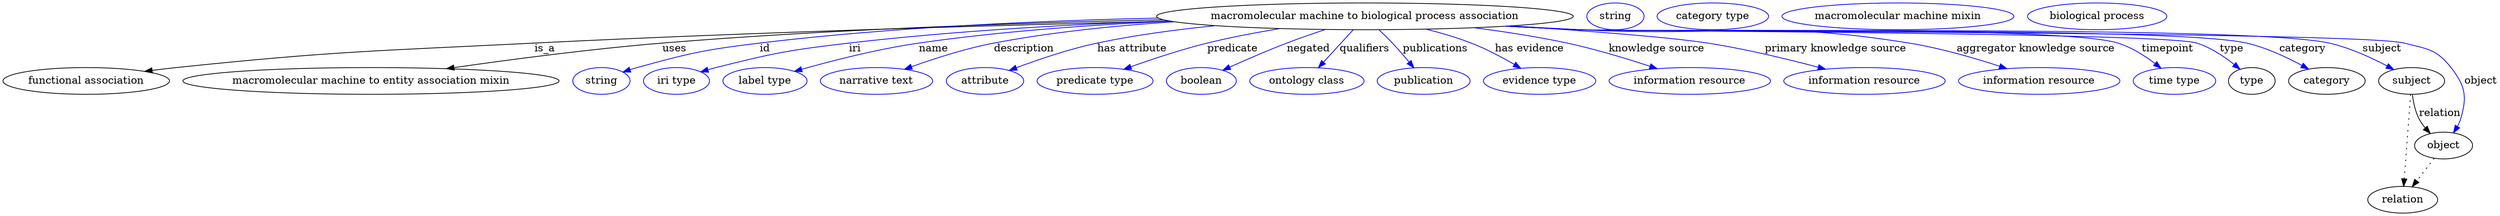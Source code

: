 digraph {
	graph [bb="0,0,3351.8,283"];
	node [label="\N"];
	"macromolecular machine to biological process association"	[height=0.5,
		label="macromolecular machine to biological process association",
		pos="1828.8,265",
		width=7.7813];
	"functional association"	[height=0.5,
		pos="111.79,178",
		width=3.1053];
	"macromolecular machine to biological process association" -> "functional association"	[label=is_a,
		lp="727.79,221.5",
		pos="e,190.45,190.88 1567.3,258.53 1341.3,253.15 1005.9,243.6 713.79,229 499.78,218.3 445.91,218.25 232.79,196 222.29,194.9 211.3,193.59 \
200.41,192.19"];
	"macromolecular machine to entity association mixin"	[height=0.5,
		pos="494.79,178",
		width=7.023];
	"macromolecular machine to biological process association" -> "macromolecular machine to entity association mixin"	[label=uses,
		lp="902.29,221.5",
		pos="e,596.2,194.52 1557.8,260.41 1369.2,256.33 1111.8,247.61 885.79,229 791.31,221.22 684.58,207.22 606.54,196.01"];
	id	[color=blue,
		height=0.5,
		label=string,
		pos="803.79,178",
		width=1.0652];
	"macromolecular machine to biological process association" -> id	[color=blue,
		label=id,
		lp="1023.8,221.5",
		pos="e,832.77,190.01 1550.8,262.61 1393.6,259.17 1193.6,250.37 1016.8,229 942.54,220.03 923.89,215.87 851.79,196 848.68,195.14 845.48,\
194.18 842.28,193.17",
		style=solid];
	iri	[color=blue,
		height=0.5,
		label="iri type",
		pos="904.79,178",
		width=1.2277];
	"macromolecular machine to biological process association" -> iri	[color=blue,
		label=iri,
		lp="1143.8,221.5",
		pos="e,937.4,190.18 1564.8,258.91 1435.2,254.31 1277,245.58 1135.8,229 1055.9,219.62 1035.8,215.66 957.79,196 954.36,195.14 950.83,194.17 \
947.29,193.15",
		style=solid];
	name	[color=blue,
		height=0.5,
		label="label type",
		pos="1023.8,178",
		width=1.5707];
	"macromolecular machine to biological process association" -> name	[color=blue,
		label=name,
		lp="1249.8,221.5",
		pos="e,1063.2,190.9 1567.2,258.54 1462,253.79 1339.7,245.04 1229.8,229 1175.5,221.07 1114.5,205.4 1073.1,193.71",
		style=solid];
	description	[color=blue,
		height=0.5,
		label="narrative text",
		pos="1173.8,178",
		width=2.0943];
	"macromolecular machine to biological process association" -> description	[color=blue,
		label=description,
		lp="1371.3,221.5",
		pos="e,1211.2,193.7 1572.7,257.7 1494.5,252.64 1408.7,243.92 1330.8,229 1293,221.77 1251.6,208.34 1220.8,197.22",
		style=solid];
	"has attribute"	[color=blue,
		height=0.5,
		label=attribute,
		pos="1318.8,178",
		width=1.4443];
	"macromolecular machine to biological process association" -> "has attribute"	[color=blue,
		label="has attribute",
		lp="1516.8,221.5",
		pos="e,1351.5,192.18 1628.2,252.39 1576.3,247.22 1520.6,239.76 1469.8,229 1432.3,221.07 1391.1,207.04 1361.2,195.85",
		style=solid];
	predicate	[color=blue,
		height=0.5,
		label="predicate type",
		pos="1466.8,178",
		width=2.1665];
	"macromolecular machine to biological process association" -> predicate	[color=blue,
		label=predicate,
		lp="1651.8,221.5",
		pos="e,1505.7,193.75 1715.3,248.5 1683.6,243.27 1649.2,236.74 1617.8,229 1583,220.41 1544.6,207.67 1515.3,197.2",
		style=solid];
	negated	[color=blue,
		height=0.5,
		label=boolean,
		pos="1609.8,178",
		width=1.2999];
	"macromolecular machine to biological process association" -> negated	[color=blue,
		label=negated,
		lp="1752.8,221.5",
		pos="e,1638.5,192.48 1775.6,247.31 1758.9,241.8 1740.5,235.42 1723.8,229 1698.1,219.12 1669.8,206.72 1647.9,196.74",
		style=solid];
	qualifiers	[color=blue,
		height=0.5,
		label="ontology class",
		pos="1750.8,178",
		width=2.1304];
	"macromolecular machine to biological process association" -> qualifiers	[color=blue,
		label=qualifiers,
		lp="1828.3,221.5",
		pos="e,1766.3,195.89 1813,246.8 1801.6,234.39 1786.1,217.46 1773.4,203.62",
		style=solid];
	publications	[color=blue,
		height=0.5,
		label=publication,
		pos="1907.8,178",
		width=1.7332];
	"macromolecular machine to biological process association" -> publications	[color=blue,
		label=publications,
		lp="1923.8,221.5",
		pos="e,1894.6,195.62 1847.6,246.96 1853.6,241.37 1860.1,235.05 1865.8,229 1873.4,220.96 1881.3,211.79 1888.1,203.52",
		style=solid];
	"has evidence"	[color=blue,
		height=0.5,
		label="evidence type",
		pos="2063.8,178",
		width=2.0943];
	"macromolecular machine to biological process association" -> "has evidence"	[color=blue,
		label="has evidence",
		lp="2050.3,221.5",
		pos="e,2038.5,195.08 1910.8,247.76 1931.1,242.71 1952.5,236.47 1971.8,229 1991.7,221.31 2012.7,210.17 2029.5,200.36",
		style=solid];
	"knowledge source"	[color=blue,
		height=0.5,
		label="information resource",
		pos="2265.8,178",
		width=3.015];
	"macromolecular machine to biological process association" -> "knowledge source"	[color=blue,
		label="knowledge source",
		lp="2221.3,221.5",
		pos="e,2221.8,194.5 1975.7,249.64 2016.4,244.42 2060.5,237.63 2100.8,229 2138.6,220.9 2180.2,208.25 2212.2,197.7",
		style=solid];
	"primary knowledge source"	[color=blue,
		height=0.5,
		label="information resource",
		pos="2500.8,178",
		width=3.015];
	"macromolecular machine to biological process association" -> "primary knowledge source"	[color=blue,
		label="primary knowledge source",
		lp="2461.8,221.5",
		pos="e,2448.3,193.85 2025.1,252.16 2126.7,245.42 2239.7,236.79 2289.8,229 2340.4,221.13 2396.8,207.5 2438.6,196.45",
		style=solid];
	"aggregator knowledge source"	[color=blue,
		height=0.5,
		label="information resource",
		pos="2735.8,178",
		width=3.015];
	"macromolecular machine to biological process association" -> "aggregator knowledge source"	[color=blue,
		label="aggregator knowledge source",
		lp="2731.3,221.5",
		pos="e,2692.2,194.58 2023.9,252.04 2055.3,250.26 2087.4,248.51 2117.8,247 2314.6,237.21 2366.2,260.29 2560.8,229 2602.4,222.31 2648.1,\
209.03 2682.4,197.83",
		style=solid];
	timepoint	[color=blue,
		height=0.5,
		label="time type",
		pos="2917.8,178",
		width=1.5346];
	"macromolecular machine to biological process association" -> timepoint	[color=blue,
		label=timepoint,
		lp="2908.8,221.5",
		pos="e,2899.6,195.19 2020,251.84 2052.6,250.02 2086.2,248.32 2117.8,247 2198.2,243.64 2765,253.04 2841.8,229 2859.9,223.33 2877.7,211.98 \
2891.6,201.53",
		style=solid];
	type	[height=0.5,
		pos="3021.8,178",
		width=0.86659];
	"macromolecular machine to biological process association" -> type	[color=blue,
		label=type,
		lp="2994.8,221.5",
		pos="e,3005.9,193.75 2019.2,251.8 2052,249.98 2085.9,248.28 2117.8,247 2163.9,245.15 2903.8,242.98 2947.8,229 2966.3,223.12 2984.3,211.06 \
2998,200.25",
		style=solid];
	category	[height=0.5,
		pos="3122.8,178",
		width=1.4263];
	"macromolecular machine to biological process association" -> category	[color=blue,
		label=category,
		lp="3090.3,221.5",
		pos="e,3098.1,194.03 2019.2,251.75 2052,249.94 2085.9,248.26 2117.8,247 2217.4,243.07 2917.7,251.42 3014.8,229 3041,222.96 3068.4,210.14 \
3089.1,199",
		style=solid];
	subject	[height=0.5,
		pos="3236.8,178",
		width=1.2277];
	"macromolecular machine to biological process association" -> subject	[color=blue,
		label=subject,
		lp="3196.8,221.5",
		pos="e,3212.7,193.33 2018.4,251.74 2051.5,249.91 2085.6,248.23 2117.8,247 2229.7,242.71 3016.5,253.5 3125.8,229 3153.3,222.84 3182.2,\
209.54 3203.7,198.21",
		style=solid];
	object	[height=0.5,
		pos="3279.8,91",
		width=1.0832];
	"macromolecular machine to biological process association" -> object	[color=blue,
		label=object,
		lp="3329.8,178",
		pos="e,3293.2,108.09 2018,251.71 2051.2,249.88 2085.5,248.21 2117.8,247 2179.4,244.69 3167.1,244.21 3226.8,229 3257.4,221.2 3270.4,220.93 \
3289.8,196 3309,171.39 3311.7,156.9 3302.8,127 3301.8,123.55 3300.3,120.13 3298.5,116.85",
		style=solid];
	association_type	[color=blue,
		height=0.5,
		label=string,
		pos="2164.8,265",
		width=1.0652];
	association_category	[color=blue,
		height=0.5,
		label="category type",
		pos="2295.8,265",
		width=2.0762];
	subject -> object	[label=relation,
		lp="3274.8,134.5",
		pos="e,3261.9,107.23 3237.9,159.55 3239.1,149.57 3241.6,137.07 3246.8,127 3249,122.68 3251.9,118.52 3255.1,114.66"];
	relation	[height=0.5,
		pos="3224.8,18",
		width=1.2999];
	subject -> relation	[pos="e,3226.1,36.188 3235.5,159.79 3233.4,132.48 3229.3,78.994 3226.9,46.38",
		style=dotted];
	"functional association_subject"	[color=blue,
		height=0.5,
		label="macromolecular machine mixin",
		pos="2544.8,265",
		width=4.3329];
	object -> relation	[pos="e,3237.6,35.54 3267.3,73.889 3260.4,64.939 3251.6,53.617 3243.8,43.584",
		style=dotted];
	"macromolecular machine to biological process association_object"	[color=blue,
		height=0.5,
		label="biological process",
		pos="2812.8,265",
		width=2.5998];
}
